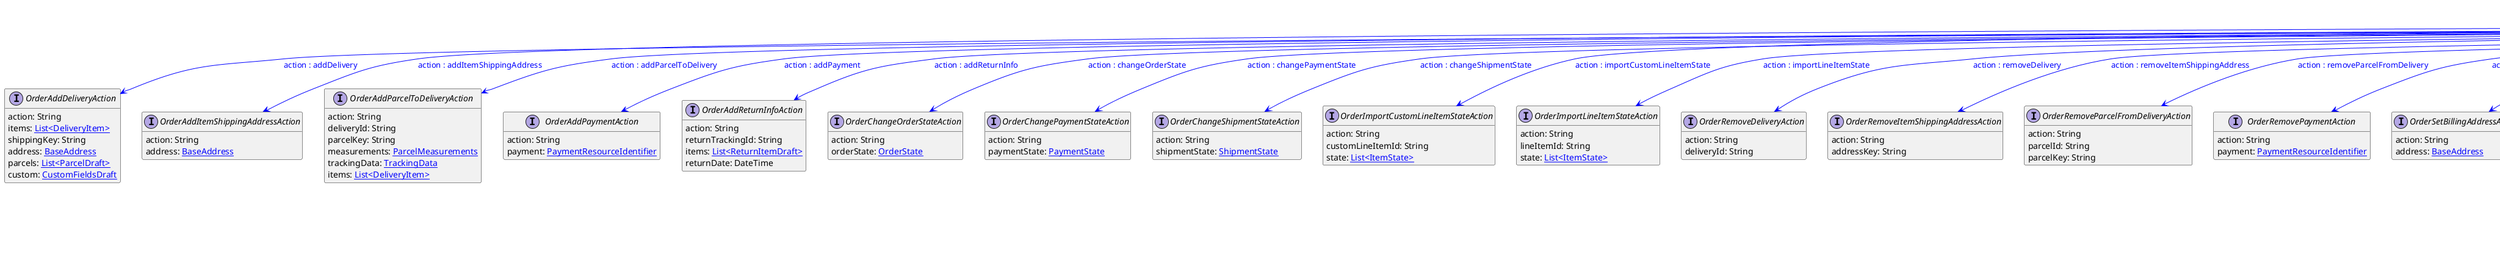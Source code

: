 @startuml

hide empty fields
hide empty methods
legend
|= |= line |
|<back:black>   </back>| inheritance |
|<back:green>   </back>| property reference |
|<back:blue>   </back>| discriminated class |
endlegend
interface OrderUpdateAction [[OrderUpdateAction.svg]]  {
    action: String
}


interface OrderAddDeliveryAction [[OrderAddDeliveryAction.svg]]  {
    action: String
    items: [[DeliveryItem.svg List<DeliveryItem>]]
    shippingKey: String
    address: [[BaseAddress.svg BaseAddress]]
    parcels: [[ParcelDraft.svg List<ParcelDraft>]]
    custom: [[CustomFieldsDraft.svg CustomFieldsDraft]]
}
interface OrderAddItemShippingAddressAction [[OrderAddItemShippingAddressAction.svg]]  {
    action: String
    address: [[BaseAddress.svg BaseAddress]]
}
interface OrderAddParcelToDeliveryAction [[OrderAddParcelToDeliveryAction.svg]]  {
    action: String
    deliveryId: String
    parcelKey: String
    measurements: [[ParcelMeasurements.svg ParcelMeasurements]]
    trackingData: [[TrackingData.svg TrackingData]]
    items: [[DeliveryItem.svg List<DeliveryItem>]]
}
interface OrderAddPaymentAction [[OrderAddPaymentAction.svg]]  {
    action: String
    payment: [[PaymentResourceIdentifier.svg PaymentResourceIdentifier]]
}
interface OrderAddReturnInfoAction [[OrderAddReturnInfoAction.svg]]  {
    action: String
    returnTrackingId: String
    items: [[ReturnItemDraft.svg List<ReturnItemDraft>]]
    returnDate: DateTime
}
interface OrderChangeOrderStateAction [[OrderChangeOrderStateAction.svg]]  {
    action: String
    orderState: [[OrderState.svg OrderState]]
}
interface OrderChangePaymentStateAction [[OrderChangePaymentStateAction.svg]]  {
    action: String
    paymentState: [[PaymentState.svg PaymentState]]
}
interface OrderChangeShipmentStateAction [[OrderChangeShipmentStateAction.svg]]  {
    action: String
    shipmentState: [[ShipmentState.svg ShipmentState]]
}
interface OrderImportCustomLineItemStateAction [[OrderImportCustomLineItemStateAction.svg]]  {
    action: String
    customLineItemId: String
    state: [[ItemState.svg List<ItemState>]]
}
interface OrderImportLineItemStateAction [[OrderImportLineItemStateAction.svg]]  {
    action: String
    lineItemId: String
    state: [[ItemState.svg List<ItemState>]]
}
interface OrderRemoveDeliveryAction [[OrderRemoveDeliveryAction.svg]]  {
    action: String
    deliveryId: String
}
interface OrderRemoveItemShippingAddressAction [[OrderRemoveItemShippingAddressAction.svg]]  {
    action: String
    addressKey: String
}
interface OrderRemoveParcelFromDeliveryAction [[OrderRemoveParcelFromDeliveryAction.svg]]  {
    action: String
    parcelId: String
    parcelKey: String
}
interface OrderRemovePaymentAction [[OrderRemovePaymentAction.svg]]  {
    action: String
    payment: [[PaymentResourceIdentifier.svg PaymentResourceIdentifier]]
}
interface OrderSetBillingAddressAction [[OrderSetBillingAddressAction.svg]]  {
    action: String
    address: [[BaseAddress.svg BaseAddress]]
}
interface OrderSetBillingAddressCustomFieldAction [[OrderSetBillingAddressCustomFieldAction.svg]]  {
    action: String
    name: String
    value: [[Object.svg Object]]
}
interface OrderSetBillingAddressCustomTypeAction [[OrderSetBillingAddressCustomTypeAction.svg]]  {
    action: String
    type: [[TypeResourceIdentifier.svg TypeResourceIdentifier]]
    fields: [[FieldContainer.svg FieldContainer]]
}
interface OrderSetCustomFieldAction [[OrderSetCustomFieldAction.svg]]  {
    action: String
    name: String
    value: [[Object.svg Object]]
}
interface OrderSetCustomLineItemCustomFieldAction [[OrderSetCustomLineItemCustomFieldAction.svg]]  {
    action: String
    customLineItemId: String
    name: String
    value: [[Object.svg Object]]
}
interface OrderSetCustomLineItemCustomTypeAction [[OrderSetCustomLineItemCustomTypeAction.svg]]  {
    action: String
    customLineItemId: String
    type: [[TypeResourceIdentifier.svg TypeResourceIdentifier]]
    fields: [[FieldContainer.svg FieldContainer]]
}
interface OrderSetCustomLineItemShippingDetailsAction [[OrderSetCustomLineItemShippingDetailsAction.svg]]  {
    action: String
    customLineItemId: String
    shippingDetails: [[ItemShippingDetailsDraft.svg ItemShippingDetailsDraft]]
}
interface OrderSetCustomTypeAction [[OrderSetCustomTypeAction.svg]]  {
    action: String
    type: [[TypeResourceIdentifier.svg TypeResourceIdentifier]]
    fields: [[FieldContainer.svg FieldContainer]]
}
interface OrderSetCustomerEmailAction [[OrderSetCustomerEmailAction.svg]]  {
    action: String
    email: String
}
interface OrderSetCustomerIdAction [[OrderSetCustomerIdAction.svg]]  {
    action: String
    customerId: String
}
interface OrderSetDeliveryAddressAction [[OrderSetDeliveryAddressAction.svg]]  {
    action: String
    deliveryId: String
    address: [[BaseAddress.svg BaseAddress]]
}
interface OrderSetDeliveryAddressCustomFieldAction [[OrderSetDeliveryAddressCustomFieldAction.svg]]  {
    action: String
    deliveryId: String
    name: String
    value: [[Object.svg Object]]
}
interface OrderSetDeliveryAddressCustomTypeAction [[OrderSetDeliveryAddressCustomTypeAction.svg]]  {
    action: String
    deliveryId: String
    type: [[TypeResourceIdentifier.svg TypeResourceIdentifier]]
    fields: [[FieldContainer.svg FieldContainer]]
}
interface OrderSetDeliveryCustomFieldAction [[OrderSetDeliveryCustomFieldAction.svg]]  {
    action: String
    deliveryId: String
    name: String
    value: [[Object.svg Object]]
}
interface OrderSetDeliveryCustomTypeAction [[OrderSetDeliveryCustomTypeAction.svg]]  {
    action: String
    deliveryId: String
    type: [[TypeResourceIdentifier.svg TypeResourceIdentifier]]
    fields: [[FieldContainer.svg FieldContainer]]
}
interface OrderSetDeliveryItemsAction [[OrderSetDeliveryItemsAction.svg]]  {
    action: String
    deliveryId: String
    items: [[DeliveryItem.svg List<DeliveryItem>]]
}
interface OrderSetItemShippingAddressCustomFieldAction [[OrderSetItemShippingAddressCustomFieldAction.svg]]  {
    action: String
    addressKey: String
    name: String
    value: [[Object.svg Object]]
}
interface OrderSetItemShippingAddressCustomTypeAction [[OrderSetItemShippingAddressCustomTypeAction.svg]]  {
    action: String
    addressKey: String
    type: [[TypeResourceIdentifier.svg TypeResourceIdentifier]]
    fields: [[FieldContainer.svg FieldContainer]]
}
interface OrderSetLineItemCustomFieldAction [[OrderSetLineItemCustomFieldAction.svg]]  {
    action: String
    lineItemId: String
    name: String
    value: [[Object.svg Object]]
}
interface OrderSetLineItemCustomTypeAction [[OrderSetLineItemCustomTypeAction.svg]]  {
    action: String
    lineItemId: String
    type: [[TypeResourceIdentifier.svg TypeResourceIdentifier]]
    fields: [[FieldContainer.svg FieldContainer]]
}
interface OrderSetLineItemShippingDetailsAction [[OrderSetLineItemShippingDetailsAction.svg]]  {
    action: String
    lineItemId: String
    shippingDetails: [[ItemShippingDetailsDraft.svg ItemShippingDetailsDraft]]
}
interface OrderSetLocaleAction [[OrderSetLocaleAction.svg]]  {
    action: String
    locale: String
}
interface OrderSetOrderNumberAction [[OrderSetOrderNumberAction.svg]]  {
    action: String
    orderNumber: String
}
interface OrderSetParcelCustomFieldAction [[OrderSetParcelCustomFieldAction.svg]]  {
    action: String
    parcelId: String
    parcelKey: String
    name: String
    value: [[Object.svg Object]]
}
interface OrderSetParcelCustomTypeAction [[OrderSetParcelCustomTypeAction.svg]]  {
    action: String
    parcelId: String
    parcelKey: String
    type: [[TypeResourceIdentifier.svg TypeResourceIdentifier]]
    fields: [[FieldContainer.svg FieldContainer]]
}
interface OrderSetParcelItemsAction [[OrderSetParcelItemsAction.svg]]  {
    action: String
    parcelId: String
    parcelKey: String
    items: [[DeliveryItem.svg List<DeliveryItem>]]
}
interface OrderSetParcelMeasurementsAction [[OrderSetParcelMeasurementsAction.svg]]  {
    action: String
    parcelId: String
    parcelKey: String
    measurements: [[ParcelMeasurements.svg ParcelMeasurements]]
}
interface OrderSetParcelTrackingDataAction [[OrderSetParcelTrackingDataAction.svg]]  {
    action: String
    parcelId: String
    parcelKey: String
    trackingData: [[TrackingData.svg TrackingData]]
}
interface OrderSetPurchaseOrderNumberAction [[OrderSetPurchaseOrderNumberAction.svg]]  {
    action: String
    purchaseOrderNumber: String
}
interface OrderSetReturnInfoAction [[OrderSetReturnInfoAction.svg]]  {
    action: String
    items: [[ReturnInfoDraft.svg List<ReturnInfoDraft>]]
}
interface OrderSetReturnItemCustomFieldAction [[OrderSetReturnItemCustomFieldAction.svg]]  {
    action: String
    returnItemId: String
    name: String
    value: [[Object.svg Object]]
}
interface OrderSetReturnItemCustomTypeAction [[OrderSetReturnItemCustomTypeAction.svg]]  {
    action: String
    returnItemId: String
    type: [[TypeResourceIdentifier.svg TypeResourceIdentifier]]
    fields: [[FieldContainer.svg FieldContainer]]
}
interface OrderSetReturnPaymentStateAction [[OrderSetReturnPaymentStateAction.svg]]  {
    action: String
    returnItemId: String
    paymentState: [[ReturnPaymentState.svg ReturnPaymentState]]
}
interface OrderSetReturnShipmentStateAction [[OrderSetReturnShipmentStateAction.svg]]  {
    action: String
    returnItemId: String
    shipmentState: [[ReturnShipmentState.svg ReturnShipmentState]]
}
interface OrderSetShippingAddressAction [[OrderSetShippingAddressAction.svg]]  {
    action: String
    address: [[BaseAddress.svg BaseAddress]]
}
interface OrderSetShippingAddressCustomFieldAction [[OrderSetShippingAddressCustomFieldAction.svg]]  {
    action: String
    name: String
    value: [[Object.svg Object]]
}
interface OrderSetShippingAddressCustomTypeAction [[OrderSetShippingAddressCustomTypeAction.svg]]  {
    action: String
    type: [[TypeResourceIdentifier.svg TypeResourceIdentifier]]
    fields: [[FieldContainer.svg FieldContainer]]
}
interface OrderSetStoreAction [[OrderSetStoreAction.svg]]  {
    action: String
    store: [[StoreResourceIdentifier.svg StoreResourceIdentifier]]
}
interface OrderTransitionCustomLineItemStateAction [[OrderTransitionCustomLineItemStateAction.svg]]  {
    action: String
    customLineItemId: String
    quantity: Long
    fromState: [[StateResourceIdentifier.svg StateResourceIdentifier]]
    toState: [[StateResourceIdentifier.svg StateResourceIdentifier]]
    actualTransitionDate: DateTime
}
interface OrderTransitionLineItemStateAction [[OrderTransitionLineItemStateAction.svg]]  {
    action: String
    lineItemId: String
    quantity: Long
    fromState: [[StateResourceIdentifier.svg StateResourceIdentifier]]
    toState: [[StateResourceIdentifier.svg StateResourceIdentifier]]
    actualTransitionDate: DateTime
}
interface OrderTransitionStateAction [[OrderTransitionStateAction.svg]]  {
    action: String
    state: [[StateResourceIdentifier.svg StateResourceIdentifier]]
    force: Boolean
}
interface OrderUpdateItemShippingAddressAction [[OrderUpdateItemShippingAddressAction.svg]]  {
    action: String
    address: [[BaseAddress.svg BaseAddress]]
}
interface OrderUpdateSyncInfoAction [[OrderUpdateSyncInfoAction.svg]]  {
    action: String
    channel: [[ChannelResourceIdentifier.svg ChannelResourceIdentifier]]
    externalId: String
    syncedAt: DateTime
}
interface OrderUpdate [[OrderUpdate.svg]]  {
    version: Long
    actions: [[OrderUpdateAction.svg List<OrderUpdateAction>]]
}
OrderUpdateAction --> OrderAddDeliveryAction #blue;text:blue : "action : addDelivery"
OrderUpdateAction --> OrderAddItemShippingAddressAction #blue;text:blue : "action : addItemShippingAddress"
OrderUpdateAction --> OrderAddParcelToDeliveryAction #blue;text:blue : "action : addParcelToDelivery"
OrderUpdateAction --> OrderAddPaymentAction #blue;text:blue : "action : addPayment"
OrderUpdateAction --> OrderAddReturnInfoAction #blue;text:blue : "action : addReturnInfo"
OrderUpdateAction --> OrderChangeOrderStateAction #blue;text:blue : "action : changeOrderState"
OrderUpdateAction --> OrderChangePaymentStateAction #blue;text:blue : "action : changePaymentState"
OrderUpdateAction --> OrderChangeShipmentStateAction #blue;text:blue : "action : changeShipmentState"
OrderUpdateAction --> OrderImportCustomLineItemStateAction #blue;text:blue : "action : importCustomLineItemState"
OrderUpdateAction --> OrderImportLineItemStateAction #blue;text:blue : "action : importLineItemState"
OrderUpdateAction --> OrderRemoveDeliveryAction #blue;text:blue : "action : removeDelivery"
OrderUpdateAction --> OrderRemoveItemShippingAddressAction #blue;text:blue : "action : removeItemShippingAddress"
OrderUpdateAction --> OrderRemoveParcelFromDeliveryAction #blue;text:blue : "action : removeParcelFromDelivery"
OrderUpdateAction --> OrderRemovePaymentAction #blue;text:blue : "action : removePayment"
OrderUpdateAction --> OrderSetBillingAddressAction #blue;text:blue : "action : setBillingAddress"
OrderUpdateAction --> OrderSetBillingAddressCustomFieldAction #blue;text:blue : "action : setBillingAddressCustomField"
OrderUpdateAction --> OrderSetBillingAddressCustomTypeAction #blue;text:blue : "action : setBillingAddressCustomType"
OrderUpdateAction --> OrderSetCustomFieldAction #blue;text:blue : "action : setCustomField"
OrderUpdateAction --> OrderSetCustomLineItemCustomFieldAction #blue;text:blue : "action : setCustomLineItemCustomField"
OrderUpdateAction --> OrderSetCustomLineItemCustomTypeAction #blue;text:blue : "action : setCustomLineItemCustomType"
OrderUpdateAction --> OrderSetCustomLineItemShippingDetailsAction #blue;text:blue : "action : setCustomLineItemShippingDetails"
OrderUpdateAction --> OrderSetCustomTypeAction #blue;text:blue : "action : setCustomType"
OrderUpdateAction --> OrderSetCustomerEmailAction #blue;text:blue : "action : setCustomerEmail"
OrderUpdateAction --> OrderSetCustomerIdAction #blue;text:blue : "action : setCustomerId"
OrderUpdateAction --> OrderSetDeliveryAddressAction #blue;text:blue : "action : setDeliveryAddress"
OrderUpdateAction --> OrderSetDeliveryAddressCustomFieldAction #blue;text:blue : "action : setDeliveryAddressCustomField"
OrderUpdateAction --> OrderSetDeliveryAddressCustomTypeAction #blue;text:blue : "action : setDeliveryAddressCustomType"
OrderUpdateAction --> OrderSetDeliveryCustomFieldAction #blue;text:blue : "action : setDeliveryCustomField"
OrderUpdateAction --> OrderSetDeliveryCustomTypeAction #blue;text:blue : "action : setDeliveryCustomType"
OrderUpdateAction --> OrderSetDeliveryItemsAction #blue;text:blue : "action : setDeliveryItems"
OrderUpdateAction --> OrderSetItemShippingAddressCustomFieldAction #blue;text:blue : "action : setItemShippingAddressCustomField"
OrderUpdateAction --> OrderSetItemShippingAddressCustomTypeAction #blue;text:blue : "action : setItemShippingAddressCustomType"
OrderUpdateAction --> OrderSetLineItemCustomFieldAction #blue;text:blue : "action : setLineItemCustomField"
OrderUpdateAction --> OrderSetLineItemCustomTypeAction #blue;text:blue : "action : setLineItemCustomType"
OrderUpdateAction --> OrderSetLineItemShippingDetailsAction #blue;text:blue : "action : setLineItemShippingDetails"
OrderUpdateAction --> OrderSetLocaleAction #blue;text:blue : "action : setLocale"
OrderUpdateAction --> OrderSetOrderNumberAction #blue;text:blue : "action : setOrderNumber"
OrderUpdateAction --> OrderSetParcelCustomFieldAction #blue;text:blue : "action : setParcelCustomField"
OrderUpdateAction --> OrderSetParcelCustomTypeAction #blue;text:blue : "action : setParcelCustomType"
OrderUpdateAction --> OrderSetParcelItemsAction #blue;text:blue : "action : setParcelItems"
OrderUpdateAction --> OrderSetParcelMeasurementsAction #blue;text:blue : "action : setParcelMeasurements"
OrderUpdateAction --> OrderSetParcelTrackingDataAction #blue;text:blue : "action : setParcelTrackingData"
OrderUpdateAction --> OrderSetPurchaseOrderNumberAction #blue;text:blue : "action : setPurchaseOrderNumber"
OrderUpdateAction --> OrderSetReturnInfoAction #blue;text:blue : "action : setReturnInfo"
OrderUpdateAction --> OrderSetReturnItemCustomFieldAction #blue;text:blue : "action : setReturnItemCustomField"
OrderUpdateAction --> OrderSetReturnItemCustomTypeAction #blue;text:blue : "action : setReturnItemCustomType"
OrderUpdateAction --> OrderSetReturnPaymentStateAction #blue;text:blue : "action : setReturnPaymentState"
OrderUpdateAction --> OrderSetReturnShipmentStateAction #blue;text:blue : "action : setReturnShipmentState"
OrderUpdateAction --> OrderSetShippingAddressAction #blue;text:blue : "action : setShippingAddress"
OrderUpdateAction --> OrderSetShippingAddressCustomFieldAction #blue;text:blue : "action : setShippingAddressCustomField"
OrderUpdateAction --> OrderSetShippingAddressCustomTypeAction #blue;text:blue : "action : setShippingAddressCustomType"
OrderUpdateAction --> OrderSetStoreAction #blue;text:blue : "action : setStore"
OrderUpdateAction --> OrderTransitionCustomLineItemStateAction #blue;text:blue : "action : transitionCustomLineItemState"
OrderUpdateAction --> OrderTransitionLineItemStateAction #blue;text:blue : "action : transitionLineItemState"
OrderUpdateAction --> OrderTransitionStateAction #blue;text:blue : "action : transitionState"
OrderUpdateAction --> OrderUpdateItemShippingAddressAction #blue;text:blue : "action : updateItemShippingAddress"
OrderUpdateAction --> OrderUpdateSyncInfoAction #blue;text:blue : "action : updateSyncInfo"
OrderUpdateAction --> OrderUpdate #green;text:green : "actions"
@enduml
